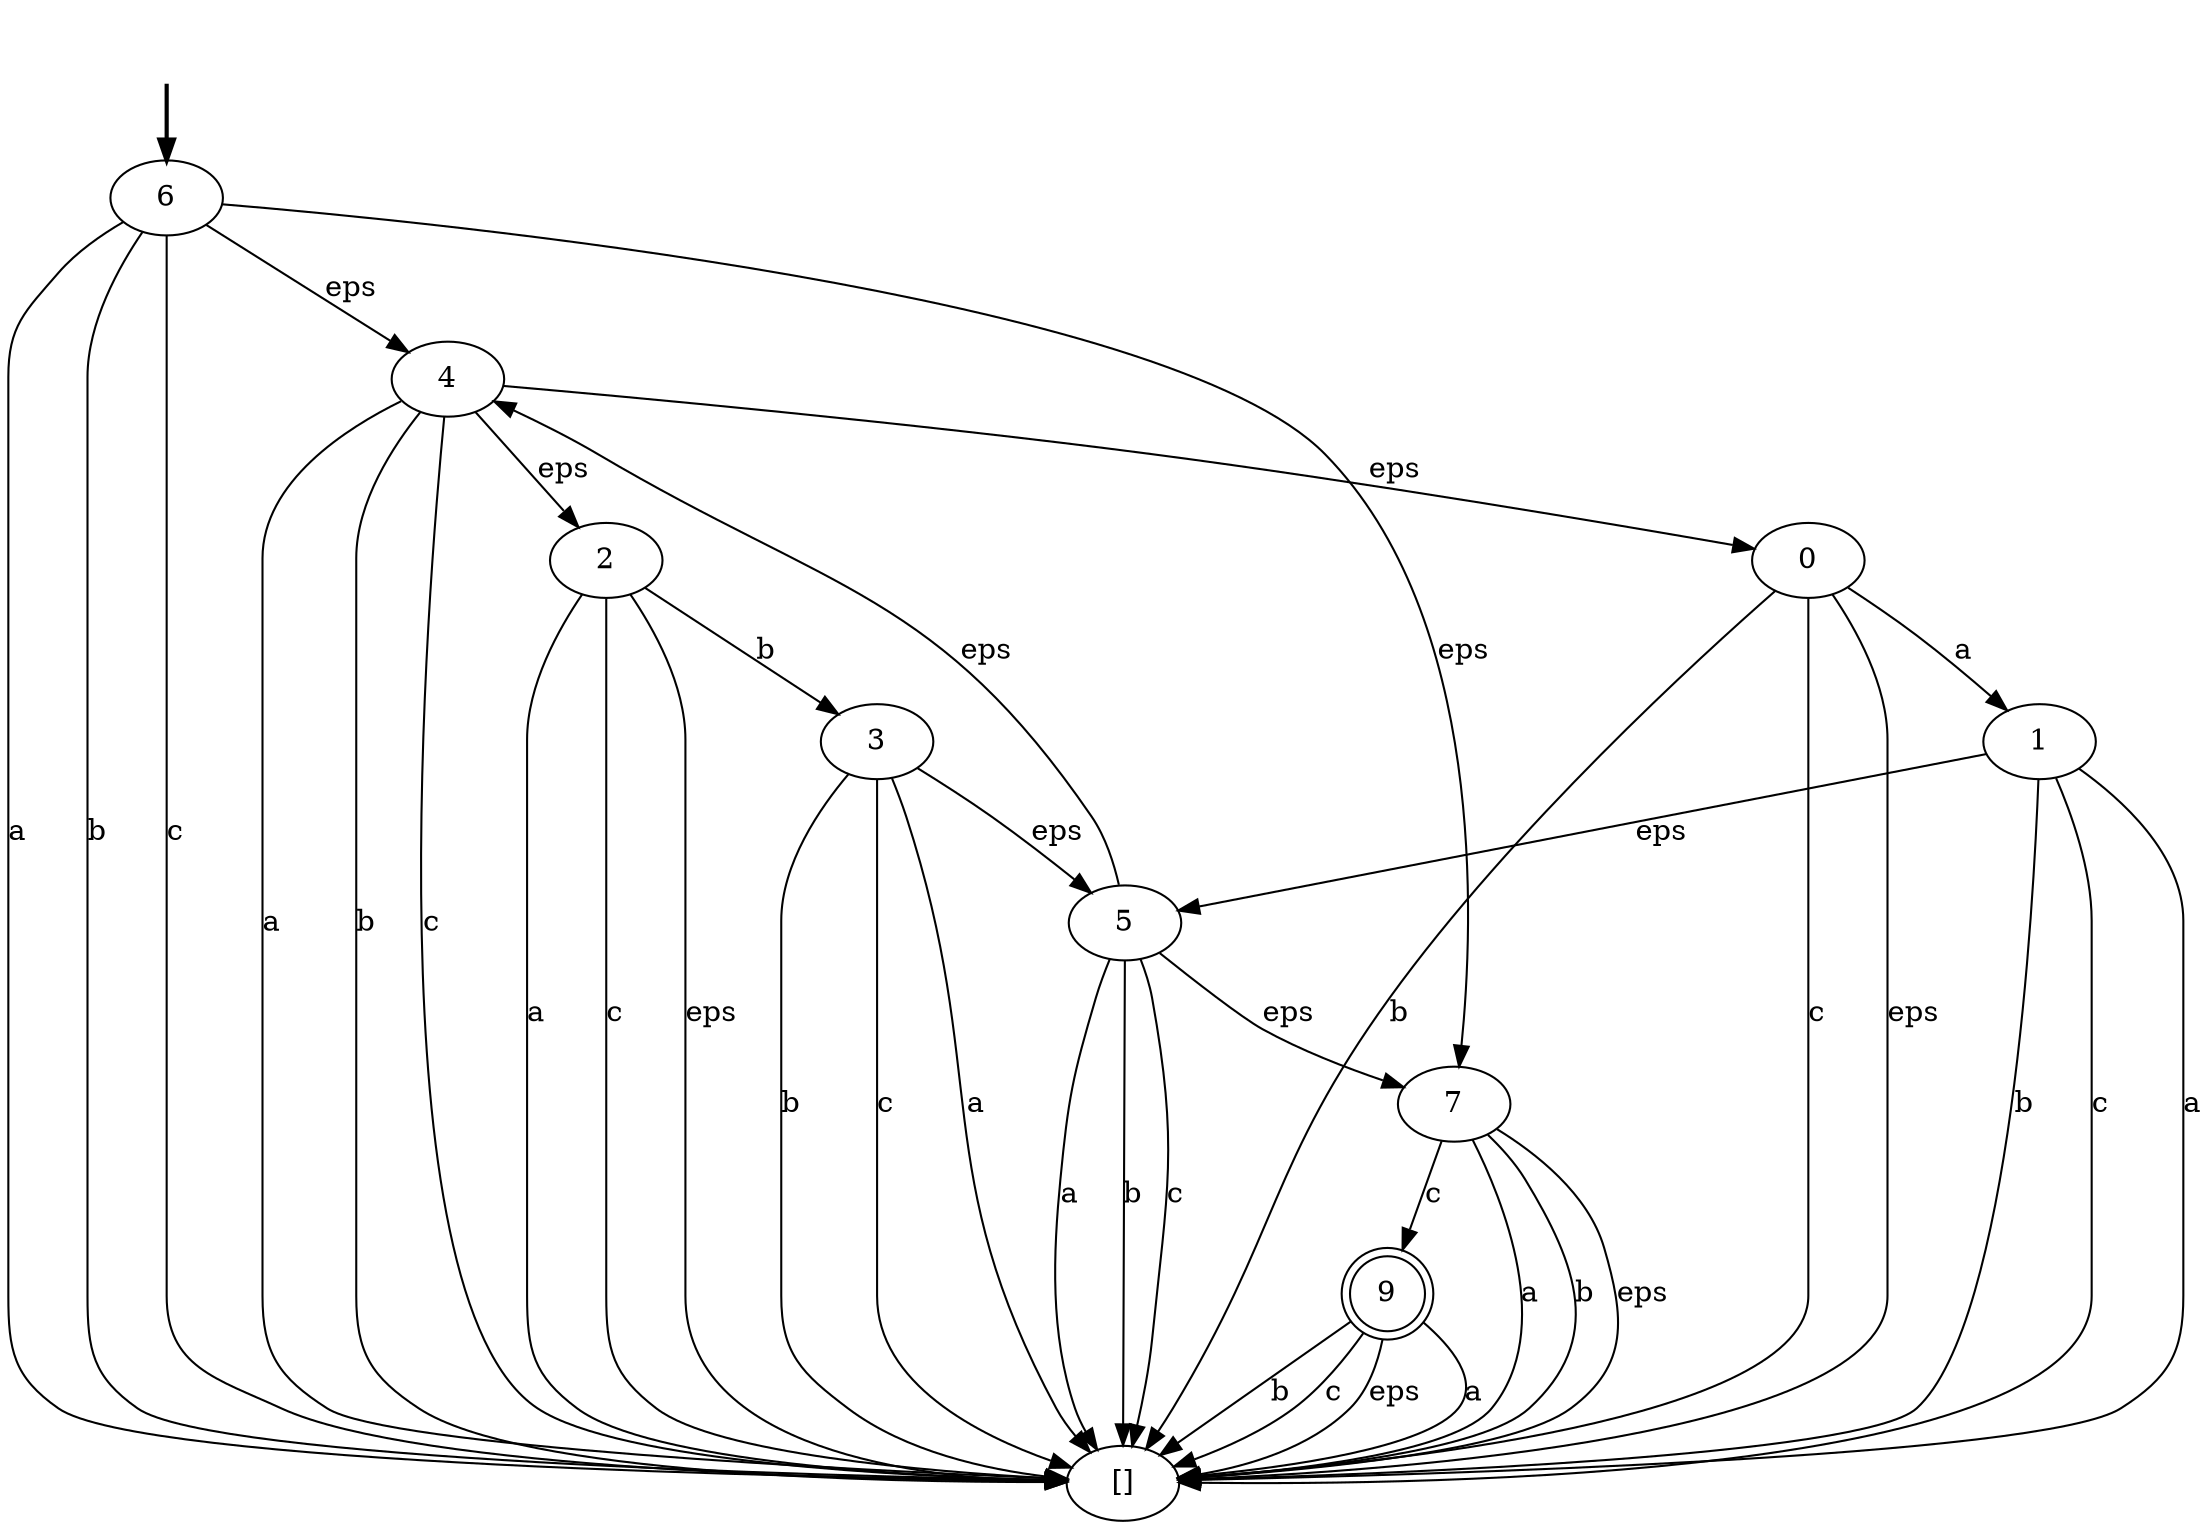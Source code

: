 digraph {
	fake0 [style=invisible]
	6 [root=true]
	3
	9 [shape=doublecircle]
	0
	4
	2
	5
	1
	7
	fake0 -> 6 [style=bold]
	0 -> 1 [label=a]
	0 -> "[]" [label=b]
	0 -> "[]" [label=c]
	0 -> "[]" [label=eps]
	2 -> "[]" [label=a]
	2 -> 3 [label=b]
	2 -> "[]" [label=c]
	2 -> "[]" [label=eps]
	4 -> "[]" [label=a]
	4 -> "[]" [label=b]
	4 -> "[]" [label=c]
	4 -> 0 [label=eps]
	4 -> 2 [label=eps]
	3 -> "[]" [label=a]
	3 -> "[]" [label=b]
	3 -> "[]" [label=c]
	3 -> 5 [label=eps]
	1 -> "[]" [label=a]
	1 -> "[]" [label=b]
	1 -> "[]" [label=c]
	1 -> 5 [label=eps]
	6 -> "[]" [label=a]
	6 -> "[]" [label=b]
	6 -> "[]" [label=c]
	6 -> 4 [label=eps]
	6 -> 7 [label=eps]
	5 -> "[]" [label=a]
	5 -> "[]" [label=b]
	5 -> "[]" [label=c]
	5 -> 4 [label=eps]
	5 -> 7 [label=eps]
	7 -> "[]" [label=a]
	7 -> "[]" [label=b]
	7 -> 9 [label=c]
	7 -> "[]" [label=eps]
	9 -> "[]" [label=a]
	9 -> "[]" [label=b]
	9 -> "[]" [label=c]
	9 -> "[]" [label=eps]
}
